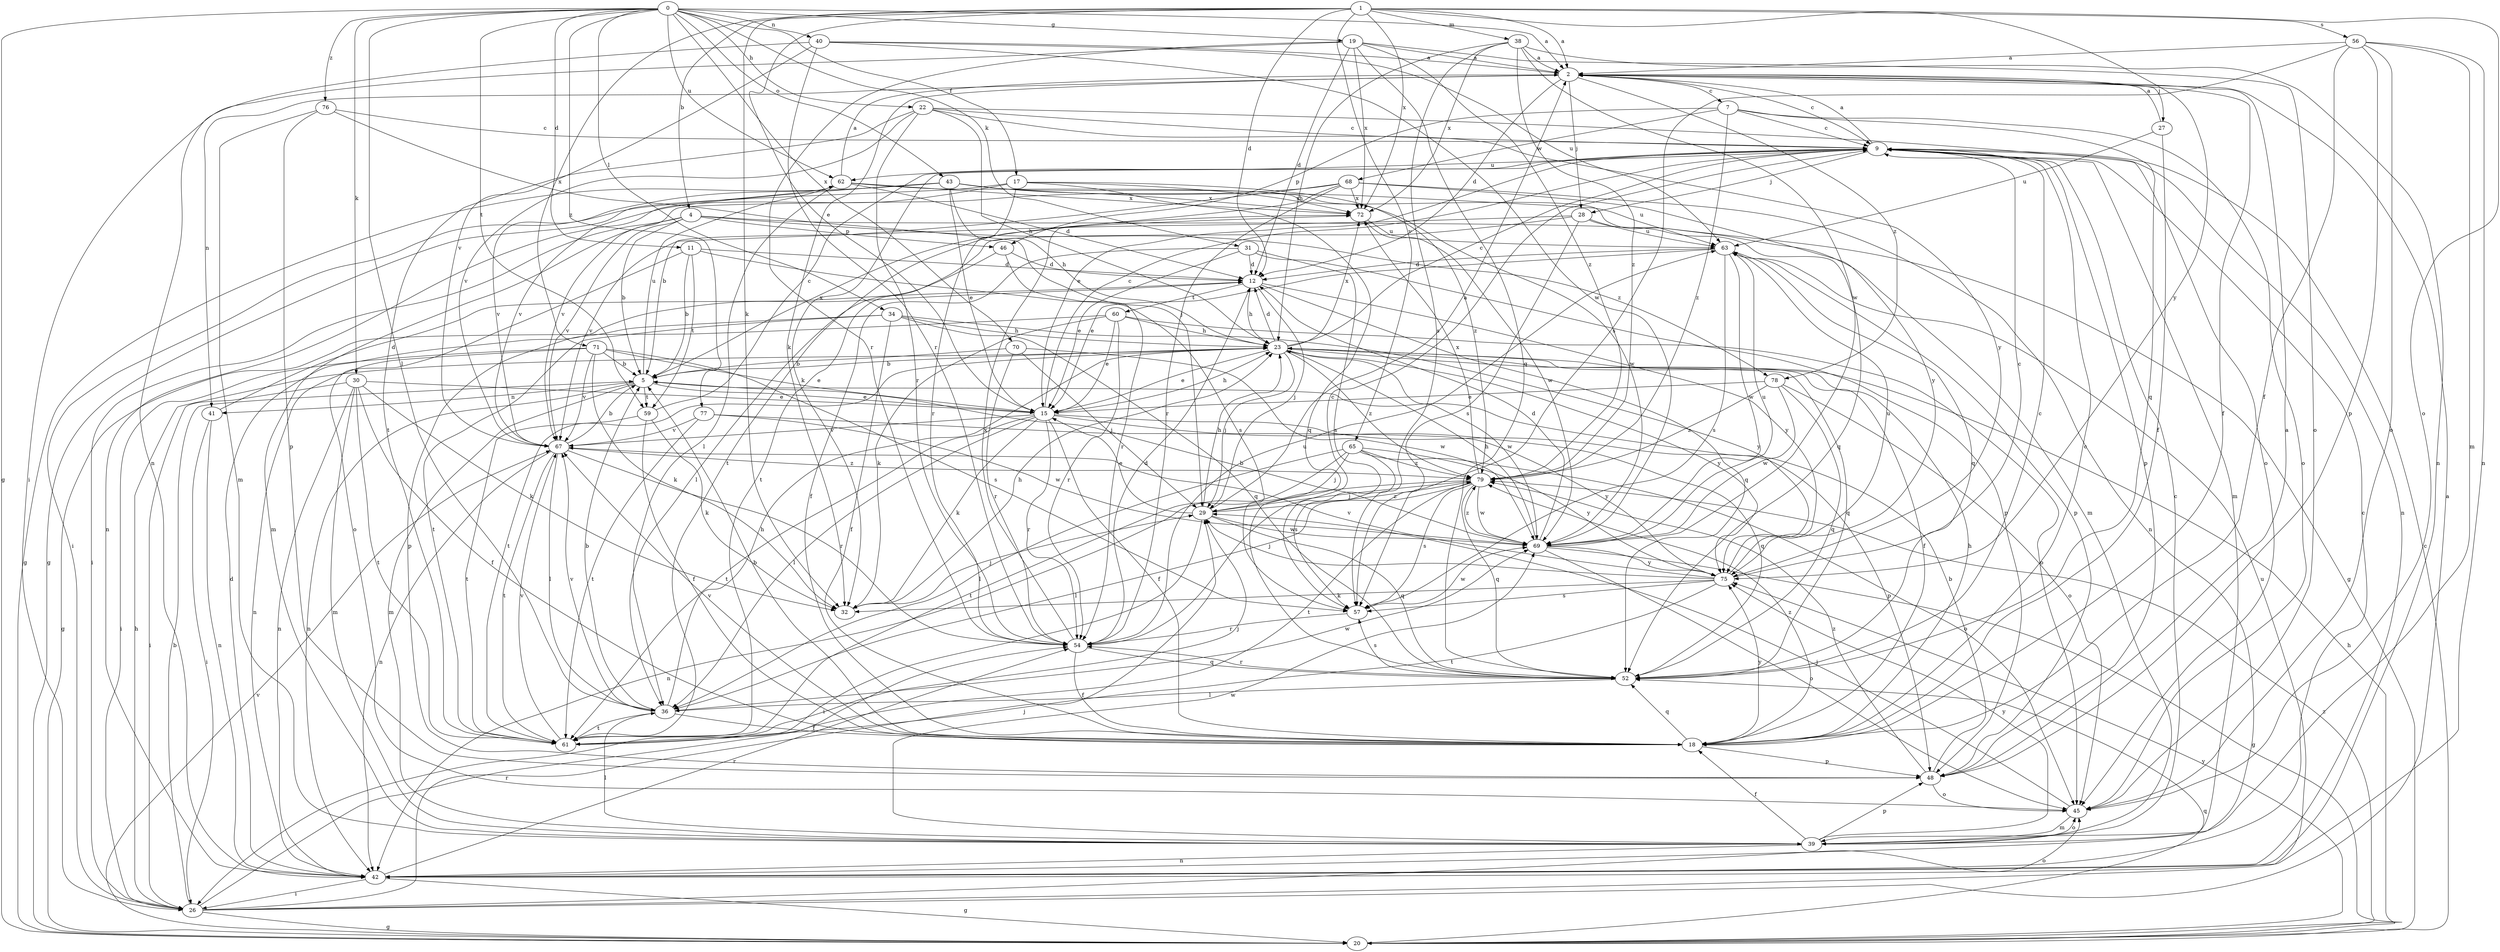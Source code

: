 strict digraph  {
0;
1;
2;
4;
5;
7;
9;
11;
12;
15;
17;
18;
19;
20;
22;
23;
26;
27;
28;
29;
30;
31;
32;
34;
36;
38;
39;
40;
41;
42;
43;
45;
46;
48;
52;
54;
56;
57;
59;
60;
61;
62;
63;
65;
67;
68;
69;
70;
71;
72;
75;
76;
77;
78;
79;
0 -> 2  [label=a];
0 -> 11  [label=d];
0 -> 17  [label=f];
0 -> 19  [label=g];
0 -> 20  [label=g];
0 -> 22  [label=h];
0 -> 30  [label=k];
0 -> 31  [label=k];
0 -> 34  [label=l];
0 -> 36  [label=l];
0 -> 40  [label=n];
0 -> 43  [label=o];
0 -> 59  [label=t];
0 -> 62  [label=u];
0 -> 70  [label=x];
0 -> 76  [label=z];
0 -> 77  [label=z];
1 -> 2  [label=a];
1 -> 4  [label=b];
1 -> 12  [label=d];
1 -> 15  [label=e];
1 -> 32  [label=k];
1 -> 38  [label=m];
1 -> 45  [label=o];
1 -> 56  [label=s];
1 -> 65  [label=v];
1 -> 71  [label=x];
1 -> 72  [label=x];
1 -> 75  [label=y];
2 -> 7  [label=c];
2 -> 9  [label=c];
2 -> 12  [label=d];
2 -> 18  [label=f];
2 -> 27  [label=j];
2 -> 28  [label=j];
2 -> 32  [label=k];
2 -> 41  [label=n];
2 -> 78  [label=z];
4 -> 5  [label=b];
4 -> 26  [label=i];
4 -> 39  [label=m];
4 -> 46  [label=p];
4 -> 52  [label=q];
4 -> 67  [label=v];
4 -> 78  [label=z];
5 -> 15  [label=e];
5 -> 39  [label=m];
5 -> 41  [label=n];
5 -> 42  [label=n];
5 -> 59  [label=t];
5 -> 62  [label=u];
5 -> 72  [label=x];
7 -> 9  [label=c];
7 -> 45  [label=o];
7 -> 46  [label=p];
7 -> 52  [label=q];
7 -> 68  [label=w];
7 -> 79  [label=z];
9 -> 2  [label=a];
9 -> 15  [label=e];
9 -> 28  [label=j];
9 -> 32  [label=k];
9 -> 39  [label=m];
9 -> 42  [label=n];
9 -> 48  [label=p];
9 -> 62  [label=u];
11 -> 5  [label=b];
11 -> 12  [label=d];
11 -> 45  [label=o];
11 -> 57  [label=s];
11 -> 59  [label=t];
12 -> 23  [label=h];
12 -> 29  [label=j];
12 -> 52  [label=q];
12 -> 60  [label=t];
12 -> 75  [label=y];
15 -> 9  [label=c];
15 -> 18  [label=f];
15 -> 23  [label=h];
15 -> 32  [label=k];
15 -> 36  [label=l];
15 -> 48  [label=p];
15 -> 52  [label=q];
15 -> 54  [label=r];
15 -> 61  [label=t];
15 -> 67  [label=v];
17 -> 20  [label=g];
17 -> 42  [label=n];
17 -> 52  [label=q];
17 -> 54  [label=r];
17 -> 72  [label=x];
17 -> 79  [label=z];
18 -> 5  [label=b];
18 -> 9  [label=c];
18 -> 23  [label=h];
18 -> 48  [label=p];
18 -> 52  [label=q];
18 -> 67  [label=v];
18 -> 75  [label=y];
18 -> 79  [label=z];
19 -> 2  [label=a];
19 -> 12  [label=d];
19 -> 26  [label=i];
19 -> 45  [label=o];
19 -> 52  [label=q];
19 -> 54  [label=r];
19 -> 72  [label=x];
19 -> 79  [label=z];
20 -> 9  [label=c];
20 -> 23  [label=h];
20 -> 52  [label=q];
20 -> 67  [label=v];
20 -> 75  [label=y];
20 -> 79  [label=z];
22 -> 9  [label=c];
22 -> 23  [label=h];
22 -> 45  [label=o];
22 -> 54  [label=r];
22 -> 61  [label=t];
22 -> 67  [label=v];
22 -> 75  [label=y];
23 -> 5  [label=b];
23 -> 9  [label=c];
23 -> 12  [label=d];
23 -> 15  [label=e];
23 -> 18  [label=f];
23 -> 29  [label=j];
23 -> 52  [label=q];
23 -> 61  [label=t];
23 -> 69  [label=w];
23 -> 72  [label=x];
23 -> 75  [label=y];
23 -> 79  [label=z];
26 -> 2  [label=a];
26 -> 5  [label=b];
26 -> 20  [label=g];
26 -> 23  [label=h];
26 -> 29  [label=j];
26 -> 45  [label=o];
26 -> 54  [label=r];
26 -> 63  [label=u];
27 -> 2  [label=a];
27 -> 18  [label=f];
27 -> 63  [label=u];
28 -> 20  [label=g];
28 -> 57  [label=s];
28 -> 61  [label=t];
28 -> 63  [label=u];
28 -> 67  [label=v];
29 -> 2  [label=a];
29 -> 15  [label=e];
29 -> 23  [label=h];
29 -> 26  [label=i];
29 -> 52  [label=q];
29 -> 69  [label=w];
29 -> 79  [label=z];
30 -> 15  [label=e];
30 -> 18  [label=f];
30 -> 26  [label=i];
30 -> 32  [label=k];
30 -> 39  [label=m];
30 -> 42  [label=n];
30 -> 61  [label=t];
31 -> 12  [label=d];
31 -> 15  [label=e];
31 -> 18  [label=f];
31 -> 48  [label=p];
31 -> 57  [label=s];
32 -> 23  [label=h];
32 -> 29  [label=j];
34 -> 18  [label=f];
34 -> 23  [label=h];
34 -> 48  [label=p];
34 -> 52  [label=q];
34 -> 61  [label=t];
34 -> 75  [label=y];
36 -> 5  [label=b];
36 -> 18  [label=f];
36 -> 23  [label=h];
36 -> 61  [label=t];
36 -> 67  [label=v];
36 -> 69  [label=w];
38 -> 2  [label=a];
38 -> 23  [label=h];
38 -> 42  [label=n];
38 -> 57  [label=s];
38 -> 69  [label=w];
38 -> 72  [label=x];
38 -> 79  [label=z];
39 -> 9  [label=c];
39 -> 18  [label=f];
39 -> 36  [label=l];
39 -> 42  [label=n];
39 -> 45  [label=o];
39 -> 48  [label=p];
39 -> 69  [label=w];
39 -> 75  [label=y];
40 -> 2  [label=a];
40 -> 42  [label=n];
40 -> 54  [label=r];
40 -> 63  [label=u];
40 -> 67  [label=v];
40 -> 69  [label=w];
41 -> 12  [label=d];
41 -> 26  [label=i];
41 -> 42  [label=n];
42 -> 9  [label=c];
42 -> 12  [label=d];
42 -> 20  [label=g];
42 -> 26  [label=i];
42 -> 54  [label=r];
43 -> 15  [label=e];
43 -> 20  [label=g];
43 -> 23  [label=h];
43 -> 26  [label=i];
43 -> 63  [label=u];
43 -> 67  [label=v];
43 -> 69  [label=w];
43 -> 72  [label=x];
45 -> 29  [label=j];
45 -> 39  [label=m];
46 -> 12  [label=d];
46 -> 36  [label=l];
46 -> 54  [label=r];
48 -> 2  [label=a];
48 -> 5  [label=b];
48 -> 45  [label=o];
48 -> 79  [label=z];
52 -> 9  [label=c];
52 -> 36  [label=l];
52 -> 54  [label=r];
52 -> 57  [label=s];
54 -> 9  [label=c];
54 -> 12  [label=d];
54 -> 18  [label=f];
54 -> 52  [label=q];
54 -> 63  [label=u];
54 -> 72  [label=x];
56 -> 2  [label=a];
56 -> 18  [label=f];
56 -> 39  [label=m];
56 -> 42  [label=n];
56 -> 45  [label=o];
56 -> 48  [label=p];
56 -> 57  [label=s];
57 -> 54  [label=r];
57 -> 69  [label=w];
59 -> 9  [label=c];
59 -> 18  [label=f];
59 -> 32  [label=k];
59 -> 61  [label=t];
60 -> 15  [label=e];
60 -> 20  [label=g];
60 -> 23  [label=h];
60 -> 32  [label=k];
60 -> 45  [label=o];
60 -> 54  [label=r];
61 -> 29  [label=j];
61 -> 67  [label=v];
62 -> 2  [label=a];
62 -> 12  [label=d];
62 -> 36  [label=l];
62 -> 39  [label=m];
62 -> 67  [label=v];
62 -> 72  [label=x];
63 -> 12  [label=d];
63 -> 15  [label=e];
63 -> 48  [label=p];
63 -> 52  [label=q];
63 -> 57  [label=s];
63 -> 69  [label=w];
65 -> 29  [label=j];
65 -> 36  [label=l];
65 -> 45  [label=o];
65 -> 57  [label=s];
65 -> 61  [label=t];
65 -> 75  [label=y];
65 -> 79  [label=z];
67 -> 5  [label=b];
67 -> 36  [label=l];
67 -> 42  [label=n];
67 -> 54  [label=r];
67 -> 61  [label=t];
67 -> 79  [label=z];
68 -> 5  [label=b];
68 -> 42  [label=n];
68 -> 54  [label=r];
68 -> 61  [label=t];
68 -> 67  [label=v];
68 -> 72  [label=x];
68 -> 75  [label=y];
69 -> 5  [label=b];
69 -> 12  [label=d];
69 -> 20  [label=g];
69 -> 23  [label=h];
69 -> 45  [label=o];
69 -> 63  [label=u];
69 -> 75  [label=y];
69 -> 79  [label=z];
70 -> 5  [label=b];
70 -> 29  [label=j];
70 -> 54  [label=r];
70 -> 69  [label=w];
71 -> 5  [label=b];
71 -> 15  [label=e];
71 -> 26  [label=i];
71 -> 32  [label=k];
71 -> 42  [label=n];
71 -> 57  [label=s];
71 -> 67  [label=v];
72 -> 63  [label=u];
72 -> 69  [label=w];
75 -> 9  [label=c];
75 -> 29  [label=j];
75 -> 32  [label=k];
75 -> 57  [label=s];
75 -> 61  [label=t];
75 -> 63  [label=u];
75 -> 67  [label=v];
76 -> 9  [label=c];
76 -> 29  [label=j];
76 -> 39  [label=m];
76 -> 48  [label=p];
77 -> 61  [label=t];
77 -> 67  [label=v];
77 -> 69  [label=w];
77 -> 75  [label=y];
78 -> 15  [label=e];
78 -> 45  [label=o];
78 -> 52  [label=q];
78 -> 69  [label=w];
78 -> 79  [label=z];
79 -> 29  [label=j];
79 -> 36  [label=l];
79 -> 42  [label=n];
79 -> 52  [label=q];
79 -> 57  [label=s];
79 -> 61  [label=t];
79 -> 69  [label=w];
79 -> 72  [label=x];
}
